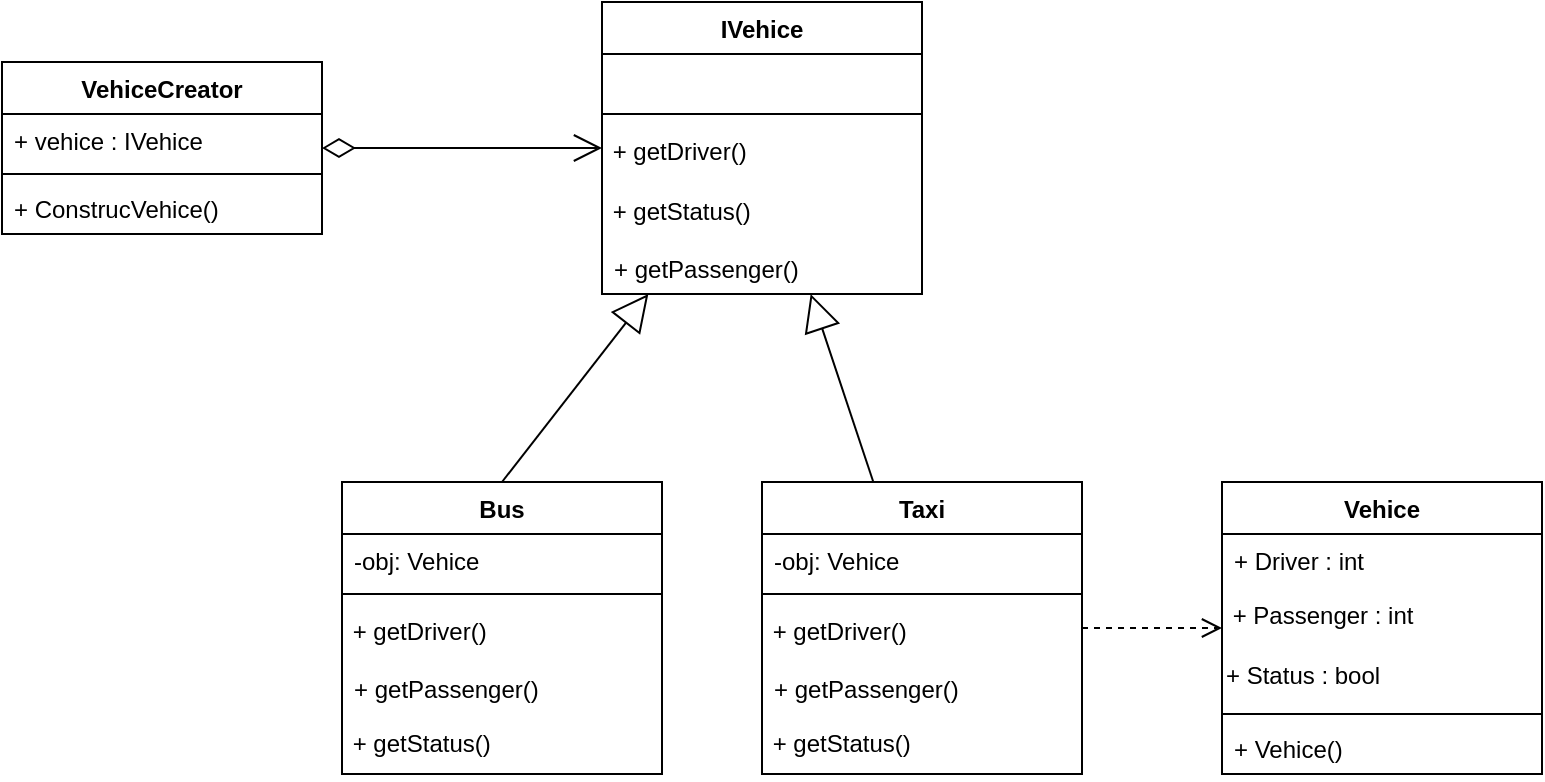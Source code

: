 <mxfile version="22.1.15" type="device">
  <diagram name="Trang-1" id="zo1yy4qRzCgoe61q16JV">
    <mxGraphModel dx="1247" dy="649" grid="1" gridSize="10" guides="1" tooltips="1" connect="1" arrows="1" fold="1" page="1" pageScale="1" pageWidth="850" pageHeight="1100" math="0" shadow="0">
      <root>
        <mxCell id="0" />
        <mxCell id="1" parent="0" />
        <mxCell id="-p2MUaeqX2AQQsRuBAVb-1" value="VehiceCreator" style="swimlane;fontStyle=1;align=center;verticalAlign=top;childLayout=stackLayout;horizontal=1;startSize=26;horizontalStack=0;resizeParent=1;resizeParentMax=0;resizeLast=0;collapsible=1;marginBottom=0;whiteSpace=wrap;html=1;" vertex="1" parent="1">
          <mxGeometry x="20" y="140" width="160" height="86" as="geometry" />
        </mxCell>
        <mxCell id="-p2MUaeqX2AQQsRuBAVb-2" value="+ vehice : IVehice" style="text;strokeColor=none;fillColor=none;align=left;verticalAlign=top;spacingLeft=4;spacingRight=4;overflow=hidden;rotatable=0;points=[[0,0.5],[1,0.5]];portConstraint=eastwest;whiteSpace=wrap;html=1;" vertex="1" parent="-p2MUaeqX2AQQsRuBAVb-1">
          <mxGeometry y="26" width="160" height="26" as="geometry" />
        </mxCell>
        <mxCell id="-p2MUaeqX2AQQsRuBAVb-3" value="" style="line;strokeWidth=1;fillColor=none;align=left;verticalAlign=middle;spacingTop=-1;spacingLeft=3;spacingRight=3;rotatable=0;labelPosition=right;points=[];portConstraint=eastwest;strokeColor=inherit;" vertex="1" parent="-p2MUaeqX2AQQsRuBAVb-1">
          <mxGeometry y="52" width="160" height="8" as="geometry" />
        </mxCell>
        <mxCell id="-p2MUaeqX2AQQsRuBAVb-4" value="+ ConstrucVehice()" style="text;strokeColor=none;fillColor=none;align=left;verticalAlign=top;spacingLeft=4;spacingRight=4;overflow=hidden;rotatable=0;points=[[0,0.5],[1,0.5]];portConstraint=eastwest;whiteSpace=wrap;html=1;" vertex="1" parent="-p2MUaeqX2AQQsRuBAVb-1">
          <mxGeometry y="60" width="160" height="26" as="geometry" />
        </mxCell>
        <mxCell id="-p2MUaeqX2AQQsRuBAVb-5" value="IVehice" style="swimlane;fontStyle=1;align=center;verticalAlign=top;childLayout=stackLayout;horizontal=1;startSize=26;horizontalStack=0;resizeParent=1;resizeParentMax=0;resizeLast=0;collapsible=1;marginBottom=0;whiteSpace=wrap;html=1;" vertex="1" parent="1">
          <mxGeometry x="320" y="110" width="160" height="146" as="geometry" />
        </mxCell>
        <mxCell id="-p2MUaeqX2AQQsRuBAVb-6" value="&amp;nbsp;" style="text;strokeColor=none;fillColor=none;align=left;verticalAlign=top;spacingLeft=4;spacingRight=4;overflow=hidden;rotatable=0;points=[[0,0.5],[1,0.5]];portConstraint=eastwest;whiteSpace=wrap;html=1;" vertex="1" parent="-p2MUaeqX2AQQsRuBAVb-5">
          <mxGeometry y="26" width="160" height="26" as="geometry" />
        </mxCell>
        <mxCell id="-p2MUaeqX2AQQsRuBAVb-7" value="" style="line;strokeWidth=1;fillColor=none;align=left;verticalAlign=middle;spacingTop=-1;spacingLeft=3;spacingRight=3;rotatable=0;labelPosition=right;points=[];portConstraint=eastwest;strokeColor=inherit;" vertex="1" parent="-p2MUaeqX2AQQsRuBAVb-5">
          <mxGeometry y="52" width="160" height="8" as="geometry" />
        </mxCell>
        <mxCell id="-p2MUaeqX2AQQsRuBAVb-30" value="&amp;nbsp;+ getDriver()" style="text;html=1;align=left;verticalAlign=middle;resizable=0;points=[];autosize=1;strokeColor=none;fillColor=none;" vertex="1" parent="-p2MUaeqX2AQQsRuBAVb-5">
          <mxGeometry y="60" width="160" height="30" as="geometry" />
        </mxCell>
        <mxCell id="-p2MUaeqX2AQQsRuBAVb-32" value="&amp;nbsp;+ getStatus()" style="text;html=1;align=left;verticalAlign=middle;resizable=0;points=[];autosize=1;strokeColor=none;fillColor=none;" vertex="1" parent="-p2MUaeqX2AQQsRuBAVb-5">
          <mxGeometry y="90" width="160" height="30" as="geometry" />
        </mxCell>
        <mxCell id="-p2MUaeqX2AQQsRuBAVb-31" value="+ getPassenger()" style="text;strokeColor=none;fillColor=none;align=left;verticalAlign=top;spacingLeft=4;spacingRight=4;overflow=hidden;rotatable=0;points=[[0,0.5],[1,0.5]];portConstraint=eastwest;whiteSpace=wrap;html=1;" vertex="1" parent="-p2MUaeqX2AQQsRuBAVb-5">
          <mxGeometry y="120" width="160" height="26" as="geometry" />
        </mxCell>
        <mxCell id="-p2MUaeqX2AQQsRuBAVb-9" value="" style="endArrow=open;html=1;endSize=12;startArrow=diamondThin;startSize=14;startFill=0;edgeStyle=orthogonalEdgeStyle;rounded=0;" edge="1" parent="1" source="-p2MUaeqX2AQQsRuBAVb-1" target="-p2MUaeqX2AQQsRuBAVb-5">
          <mxGeometry relative="1" as="geometry">
            <mxPoint x="330" y="260" as="sourcePoint" />
            <mxPoint x="490" y="260" as="targetPoint" />
          </mxGeometry>
        </mxCell>
        <mxCell id="-p2MUaeqX2AQQsRuBAVb-12" value="" style="endArrow=block;endSize=16;endFill=0;html=1;rounded=0;exitX=0.5;exitY=0;exitDx=0;exitDy=0;" edge="1" parent="1" source="-p2MUaeqX2AQQsRuBAVb-13" target="-p2MUaeqX2AQQsRuBAVb-5">
          <mxGeometry width="160" relative="1" as="geometry">
            <mxPoint x="370" y="350" as="sourcePoint" />
            <mxPoint x="450" y="350" as="targetPoint" />
          </mxGeometry>
        </mxCell>
        <mxCell id="-p2MUaeqX2AQQsRuBAVb-13" value="Bus" style="swimlane;fontStyle=1;align=center;verticalAlign=top;childLayout=stackLayout;horizontal=1;startSize=26;horizontalStack=0;resizeParent=1;resizeParentMax=0;resizeLast=0;collapsible=1;marginBottom=0;whiteSpace=wrap;html=1;" vertex="1" parent="1">
          <mxGeometry x="190" y="350" width="160" height="146" as="geometry" />
        </mxCell>
        <mxCell id="-p2MUaeqX2AQQsRuBAVb-14" value="-obj: Vehice" style="text;strokeColor=none;fillColor=none;align=left;verticalAlign=top;spacingLeft=4;spacingRight=4;overflow=hidden;rotatable=0;points=[[0,0.5],[1,0.5]];portConstraint=eastwest;whiteSpace=wrap;html=1;" vertex="1" parent="-p2MUaeqX2AQQsRuBAVb-13">
          <mxGeometry y="26" width="160" height="26" as="geometry" />
        </mxCell>
        <mxCell id="-p2MUaeqX2AQQsRuBAVb-15" value="" style="line;strokeWidth=1;fillColor=none;align=left;verticalAlign=middle;spacingTop=-1;spacingLeft=3;spacingRight=3;rotatable=0;labelPosition=right;points=[];portConstraint=eastwest;strokeColor=inherit;" vertex="1" parent="-p2MUaeqX2AQQsRuBAVb-13">
          <mxGeometry y="52" width="160" height="8" as="geometry" />
        </mxCell>
        <mxCell id="-p2MUaeqX2AQQsRuBAVb-23" value="&amp;nbsp;+ getDriver()" style="text;html=1;align=left;verticalAlign=middle;resizable=0;points=[];autosize=1;strokeColor=none;fillColor=none;" vertex="1" parent="-p2MUaeqX2AQQsRuBAVb-13">
          <mxGeometry y="60" width="160" height="30" as="geometry" />
        </mxCell>
        <mxCell id="-p2MUaeqX2AQQsRuBAVb-24" value="+ getPassenger()" style="text;strokeColor=none;fillColor=none;align=left;verticalAlign=top;spacingLeft=4;spacingRight=4;overflow=hidden;rotatable=0;points=[[0,0.5],[1,0.5]];portConstraint=eastwest;whiteSpace=wrap;html=1;" vertex="1" parent="-p2MUaeqX2AQQsRuBAVb-13">
          <mxGeometry y="90" width="160" height="26" as="geometry" />
        </mxCell>
        <mxCell id="-p2MUaeqX2AQQsRuBAVb-27" value="&amp;nbsp;+ getStatus()" style="text;html=1;align=left;verticalAlign=middle;resizable=0;points=[];autosize=1;strokeColor=none;fillColor=none;" vertex="1" parent="-p2MUaeqX2AQQsRuBAVb-13">
          <mxGeometry y="116" width="160" height="30" as="geometry" />
        </mxCell>
        <mxCell id="-p2MUaeqX2AQQsRuBAVb-17" value="Taxi" style="swimlane;fontStyle=1;align=center;verticalAlign=top;childLayout=stackLayout;horizontal=1;startSize=26;horizontalStack=0;resizeParent=1;resizeParentMax=0;resizeLast=0;collapsible=1;marginBottom=0;whiteSpace=wrap;html=1;" vertex="1" parent="1">
          <mxGeometry x="400" y="350" width="160" height="146" as="geometry" />
        </mxCell>
        <mxCell id="-p2MUaeqX2AQQsRuBAVb-18" value="-obj: Vehice" style="text;strokeColor=none;fillColor=none;align=left;verticalAlign=top;spacingLeft=4;spacingRight=4;overflow=hidden;rotatable=0;points=[[0,0.5],[1,0.5]];portConstraint=eastwest;whiteSpace=wrap;html=1;" vertex="1" parent="-p2MUaeqX2AQQsRuBAVb-17">
          <mxGeometry y="26" width="160" height="26" as="geometry" />
        </mxCell>
        <mxCell id="-p2MUaeqX2AQQsRuBAVb-19" value="" style="line;strokeWidth=1;fillColor=none;align=left;verticalAlign=middle;spacingTop=-1;spacingLeft=3;spacingRight=3;rotatable=0;labelPosition=right;points=[];portConstraint=eastwest;strokeColor=inherit;" vertex="1" parent="-p2MUaeqX2AQQsRuBAVb-17">
          <mxGeometry y="52" width="160" height="8" as="geometry" />
        </mxCell>
        <mxCell id="-p2MUaeqX2AQQsRuBAVb-33" value="&amp;nbsp;+ getDriver()" style="text;html=1;align=left;verticalAlign=middle;resizable=0;points=[];autosize=1;strokeColor=none;fillColor=none;" vertex="1" parent="-p2MUaeqX2AQQsRuBAVb-17">
          <mxGeometry y="60" width="160" height="30" as="geometry" />
        </mxCell>
        <mxCell id="-p2MUaeqX2AQQsRuBAVb-34" value="+ getPassenger()" style="text;strokeColor=none;fillColor=none;align=left;verticalAlign=top;spacingLeft=4;spacingRight=4;overflow=hidden;rotatable=0;points=[[0,0.5],[1,0.5]];portConstraint=eastwest;whiteSpace=wrap;html=1;" vertex="1" parent="-p2MUaeqX2AQQsRuBAVb-17">
          <mxGeometry y="90" width="160" height="26" as="geometry" />
        </mxCell>
        <mxCell id="-p2MUaeqX2AQQsRuBAVb-35" value="&amp;nbsp;+ getStatus()" style="text;html=1;align=left;verticalAlign=middle;resizable=0;points=[];autosize=1;strokeColor=none;fillColor=none;" vertex="1" parent="-p2MUaeqX2AQQsRuBAVb-17">
          <mxGeometry y="116" width="160" height="30" as="geometry" />
        </mxCell>
        <mxCell id="-p2MUaeqX2AQQsRuBAVb-21" value="" style="endArrow=block;endSize=16;endFill=0;html=1;rounded=0;" edge="1" parent="1" source="-p2MUaeqX2AQQsRuBAVb-17" target="-p2MUaeqX2AQQsRuBAVb-5">
          <mxGeometry width="160" relative="1" as="geometry">
            <mxPoint x="440" y="490" as="sourcePoint" />
            <mxPoint x="530" y="260" as="targetPoint" />
          </mxGeometry>
        </mxCell>
        <mxCell id="-p2MUaeqX2AQQsRuBAVb-36" value="" style="html=1;verticalAlign=bottom;endArrow=open;dashed=1;endSize=8;curved=0;rounded=0;" edge="1" parent="1" source="-p2MUaeqX2AQQsRuBAVb-17" target="-p2MUaeqX2AQQsRuBAVb-37">
          <mxGeometry relative="1" as="geometry">
            <mxPoint x="700" y="580" as="sourcePoint" />
            <mxPoint x="810" y="413" as="targetPoint" />
          </mxGeometry>
        </mxCell>
        <mxCell id="-p2MUaeqX2AQQsRuBAVb-37" value="Vehice" style="swimlane;fontStyle=1;align=center;verticalAlign=top;childLayout=stackLayout;horizontal=1;startSize=26;horizontalStack=0;resizeParent=1;resizeParentMax=0;resizeLast=0;collapsible=1;marginBottom=0;whiteSpace=wrap;html=1;" vertex="1" parent="1">
          <mxGeometry x="630" y="350" width="160" height="146" as="geometry" />
        </mxCell>
        <mxCell id="-p2MUaeqX2AQQsRuBAVb-38" value="+ Driver : int" style="text;strokeColor=none;fillColor=none;align=left;verticalAlign=top;spacingLeft=4;spacingRight=4;overflow=hidden;rotatable=0;points=[[0,0.5],[1,0.5]];portConstraint=eastwest;whiteSpace=wrap;html=1;" vertex="1" parent="-p2MUaeqX2AQQsRuBAVb-37">
          <mxGeometry y="26" width="160" height="26" as="geometry" />
        </mxCell>
        <mxCell id="-p2MUaeqX2AQQsRuBAVb-41" value="&amp;nbsp;+ Passenger : int" style="text;html=1;align=left;verticalAlign=middle;resizable=0;points=[];autosize=1;strokeColor=none;fillColor=none;" vertex="1" parent="-p2MUaeqX2AQQsRuBAVb-37">
          <mxGeometry y="52" width="160" height="30" as="geometry" />
        </mxCell>
        <mxCell id="-p2MUaeqX2AQQsRuBAVb-42" value="+ Status : bool" style="text;html=1;align=left;verticalAlign=middle;resizable=0;points=[];autosize=1;strokeColor=none;fillColor=none;" vertex="1" parent="-p2MUaeqX2AQQsRuBAVb-37">
          <mxGeometry y="82" width="160" height="30" as="geometry" />
        </mxCell>
        <mxCell id="-p2MUaeqX2AQQsRuBAVb-39" value="" style="line;strokeWidth=1;fillColor=none;align=left;verticalAlign=middle;spacingTop=-1;spacingLeft=3;spacingRight=3;rotatable=0;labelPosition=right;points=[];portConstraint=eastwest;strokeColor=inherit;" vertex="1" parent="-p2MUaeqX2AQQsRuBAVb-37">
          <mxGeometry y="112" width="160" height="8" as="geometry" />
        </mxCell>
        <mxCell id="-p2MUaeqX2AQQsRuBAVb-40" value="+ Vehice()" style="text;strokeColor=none;fillColor=none;align=left;verticalAlign=top;spacingLeft=4;spacingRight=4;overflow=hidden;rotatable=0;points=[[0,0.5],[1,0.5]];portConstraint=eastwest;whiteSpace=wrap;html=1;" vertex="1" parent="-p2MUaeqX2AQQsRuBAVb-37">
          <mxGeometry y="120" width="160" height="26" as="geometry" />
        </mxCell>
      </root>
    </mxGraphModel>
  </diagram>
</mxfile>
